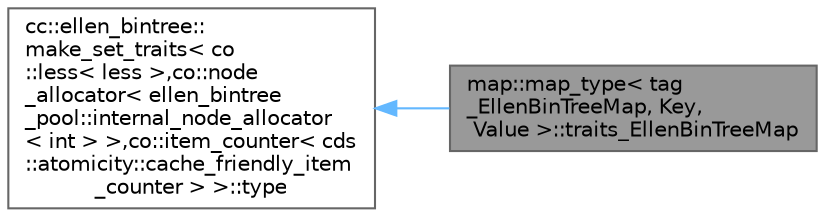 digraph "map::map_type&lt; tag_EllenBinTreeMap, Key, Value &gt;::traits_EllenBinTreeMap"
{
 // LATEX_PDF_SIZE
  bgcolor="transparent";
  edge [fontname=Helvetica,fontsize=10,labelfontname=Helvetica,labelfontsize=10];
  node [fontname=Helvetica,fontsize=10,shape=box,height=0.2,width=0.4];
  rankdir="LR";
  Node1 [id="Node000001",label="map::map_type\< tag\l_EllenBinTreeMap, Key,\l Value \>::traits_EllenBinTreeMap",height=0.2,width=0.4,color="gray40", fillcolor="grey60", style="filled", fontcolor="black",tooltip=" "];
  Node2 -> Node1 [id="edge2_Node000001_Node000002",dir="back",color="steelblue1",style="solid",tooltip=" "];
  Node2 [id="Node000002",label="cc::ellen_bintree::\lmake_set_traits\< co\l::less\< less \>,co::node\l_allocator\< ellen_bintree\l_pool::internal_node_allocator\l\< int \> \>,co::item_counter\< cds\l::atomicity::cache_friendly_item\l_counter \> \>::type",height=0.2,width=0.4,color="gray40", fillcolor="white", style="filled",tooltip=" "];
}
